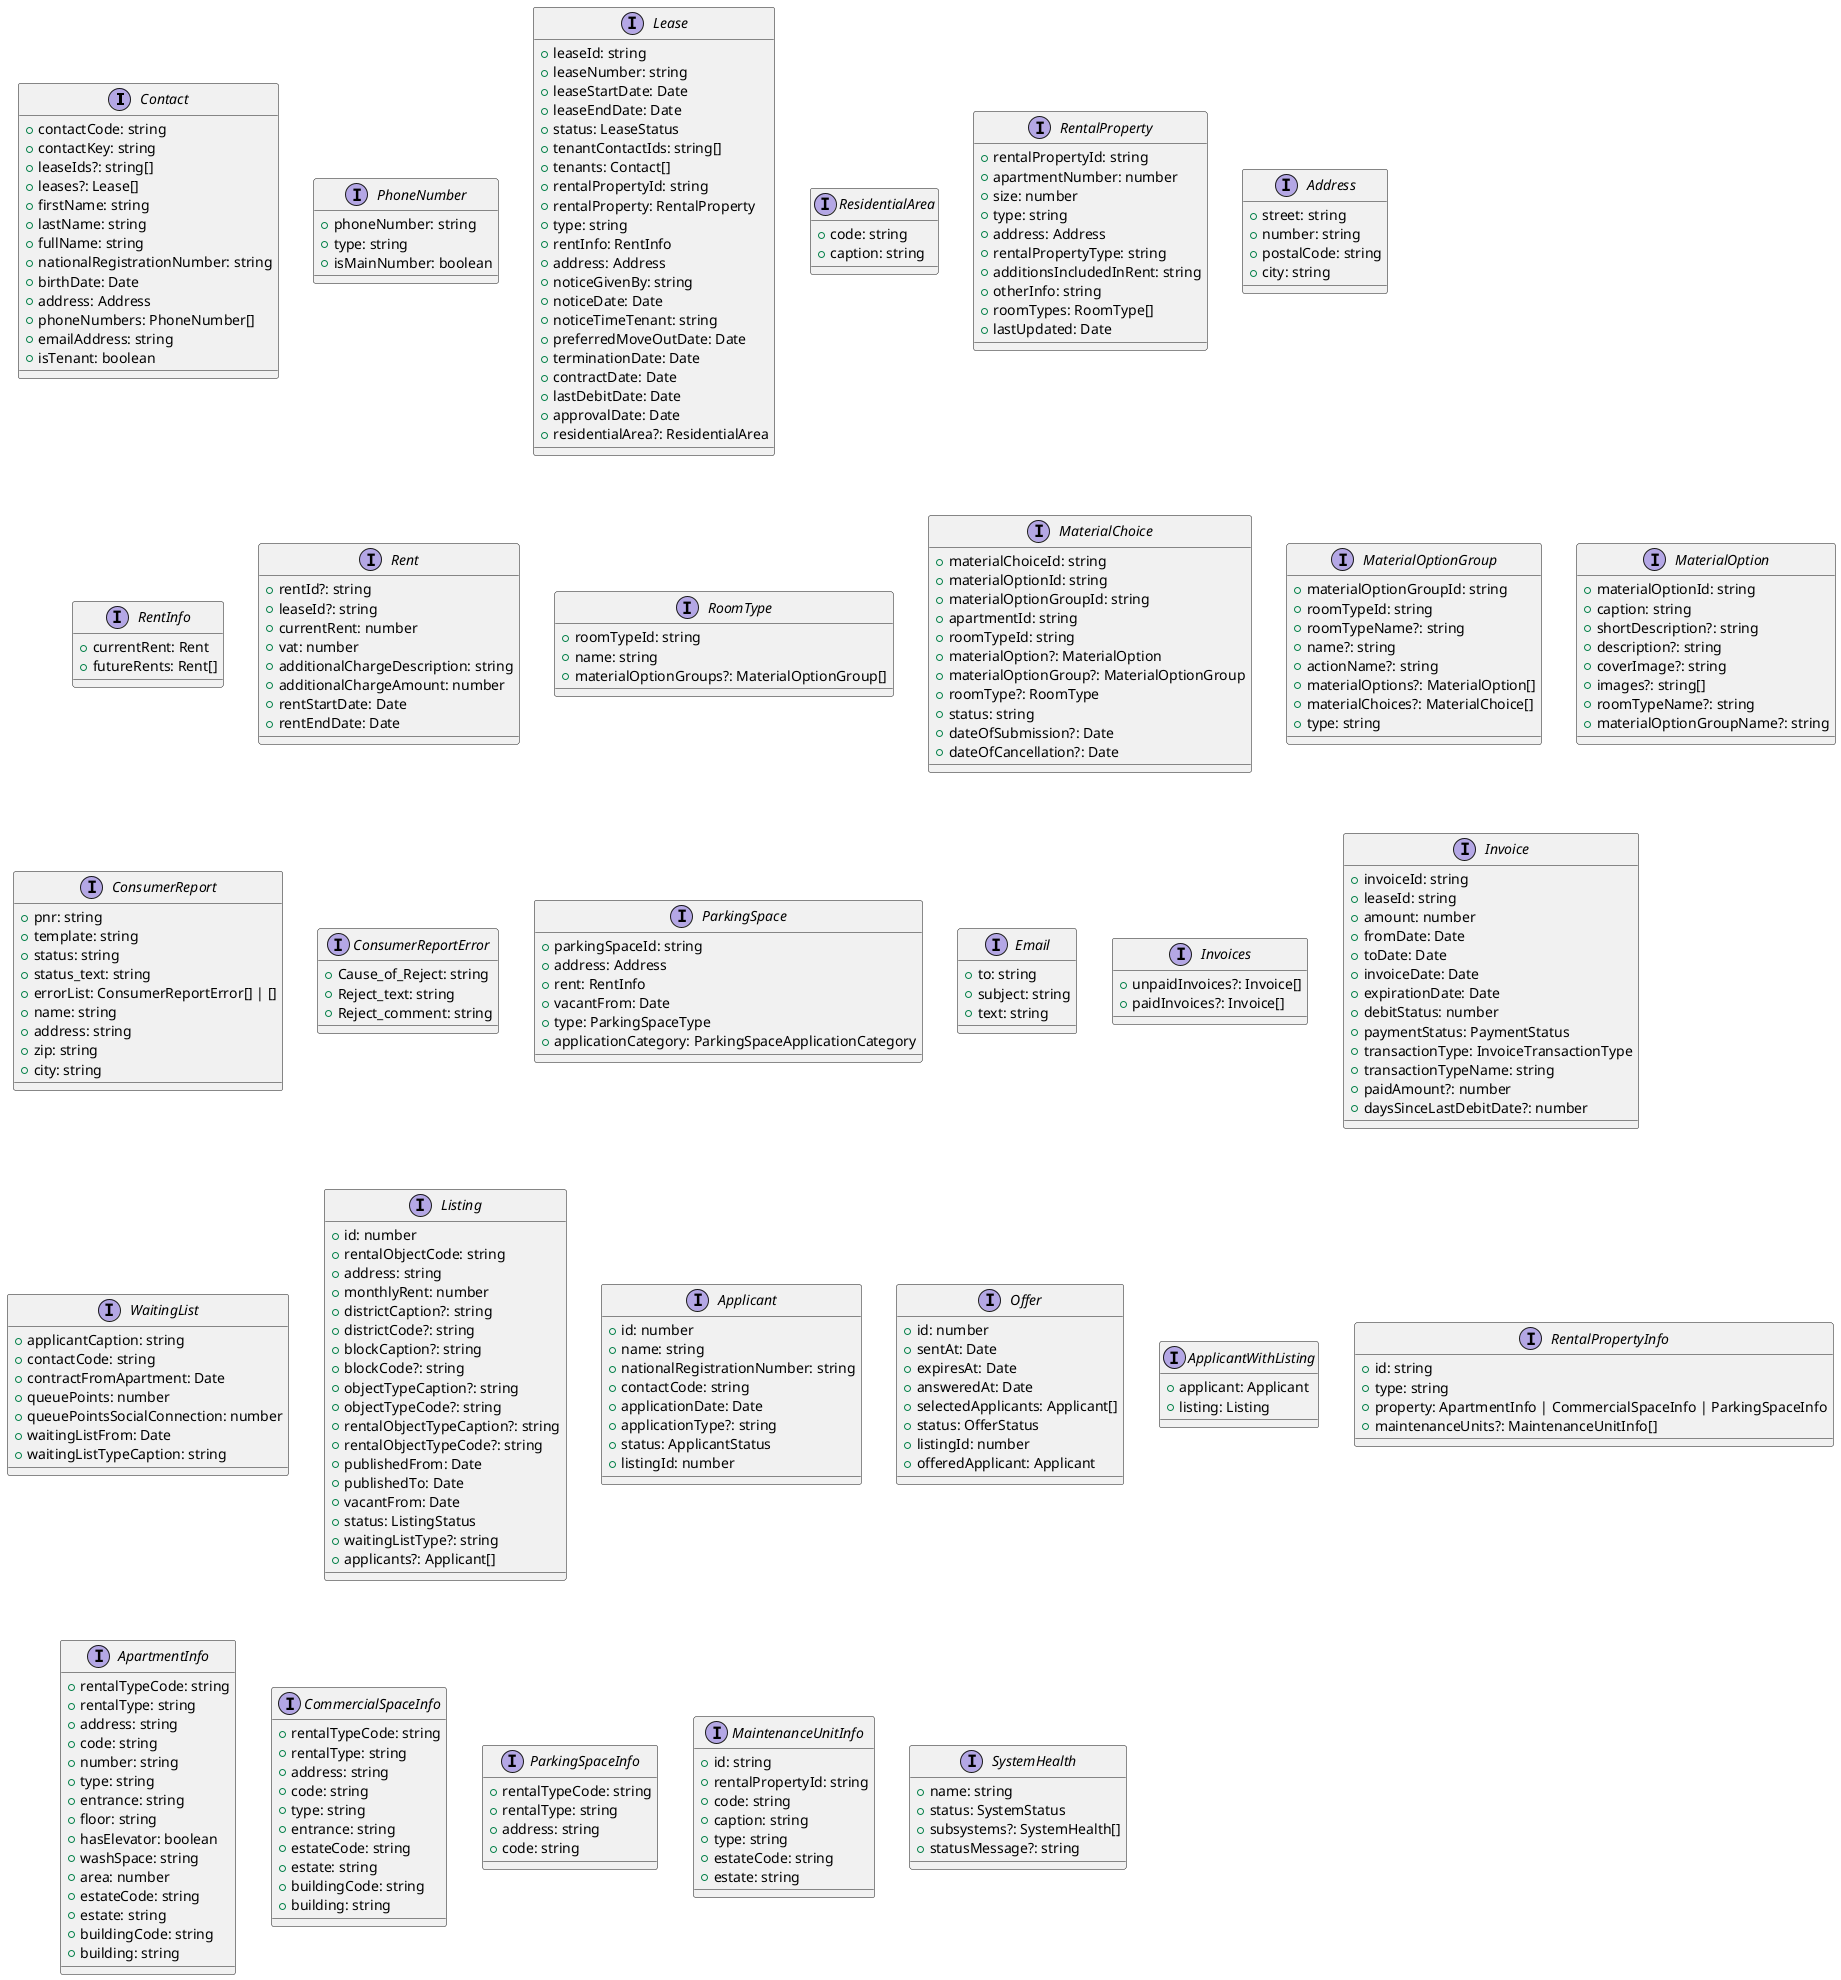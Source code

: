 @startuml
interface Contact {
    +contactCode: string
    +contactKey: string
    +leaseIds?: string[]
    +leases?: Lease[]
    +firstName: string
    +lastName: string
    +fullName: string
    +nationalRegistrationNumber: string
    +birthDate: Date
    +address: Address
    +phoneNumbers: PhoneNumber[]
    +emailAddress: string
    +isTenant: boolean
}
interface PhoneNumber {
    +phoneNumber: string
    +type: string
    +isMainNumber: boolean
}
interface Lease {
    +leaseId: string
    +leaseNumber: string
    +leaseStartDate: Date
    +leaseEndDate: Date
    +status: LeaseStatus
    +tenantContactIds: string[]
    +tenants: Contact[]
    +rentalPropertyId: string
    +rentalProperty: RentalProperty
    +type: string
    +rentInfo: RentInfo
    +address: Address
    +noticeGivenBy: string
    +noticeDate: Date
    +noticeTimeTenant: string
    +preferredMoveOutDate: Date
    +terminationDate: Date
    +contractDate: Date
    +lastDebitDate: Date
    +approvalDate: Date
    +residentialArea?: ResidentialArea
}
interface ResidentialArea {
    +code: string
    +caption: string
}
interface RentalProperty {
    +rentalPropertyId: string
    +apartmentNumber: number
    +size: number
    +type: string
    +address: Address
    +rentalPropertyType: string
    +additionsIncludedInRent: string
    +otherInfo: string
    +roomTypes: RoomType[]
    +lastUpdated: Date
}
interface Address {
    +street: string
    +number: string
    +postalCode: string
    +city: string
}
interface RentInfo {
    +currentRent: Rent
    +futureRents: Rent[]
}
interface Rent {
    +rentId?: string
    +leaseId?: string
    +currentRent: number
    +vat: number
    +additionalChargeDescription: string
    +additionalChargeAmount: number
    +rentStartDate: Date
    +rentEndDate: Date
}
interface RoomType {
    +roomTypeId: string
    +name: string
    +materialOptionGroups?: MaterialOptionGroup[]
}
interface MaterialChoice {
    +materialChoiceId: string
    +materialOptionId: string
    +materialOptionGroupId: string
    +apartmentId: string
    +roomTypeId: string
    +materialOption?: MaterialOption
    +materialOptionGroup?: MaterialOptionGroup
    +roomType?: RoomType
    +status: string
    +dateOfSubmission?: Date
    +dateOfCancellation?: Date
}
interface MaterialOptionGroup {
    +materialOptionGroupId: string
    +roomTypeId: string
    +roomTypeName?: string
    +name?: string
    +actionName?: string
    +materialOptions?: MaterialOption[]
    +materialChoices?: MaterialChoice[]
    +type: string
}
interface MaterialOption {
    +materialOptionId: string
    +caption: string
    +shortDescription?: string
    +description?: string
    +coverImage?: string
    +images?: string[]
    +roomTypeName?: string
    +materialOptionGroupName?: string
}
interface ConsumerReport {
    +pnr: string
    +template: string
    +status: string
    +status_text: string
    +errorList: ConsumerReportError[] | []
    +name: string
    +address: string
    +zip: string
    +city: string
}
interface ConsumerReportError {
    +Cause_of_Reject: string
    +Reject_text: string
    +Reject_comment: string
}
interface ParkingSpace {
    +parkingSpaceId: string
    +address: Address
    +rent: RentInfo
    +vacantFrom: Date
    +type: ParkingSpaceType
    +applicationCategory: ParkingSpaceApplicationCategory
}
interface Email {
    +to: string
    +subject: string
    +text: string
}
interface Invoices {
    +unpaidInvoices?: Invoice[]
    +paidInvoices?: Invoice[]
}
interface Invoice {
    +invoiceId: string
    +leaseId: string
    +amount: number
    +fromDate: Date
    +toDate: Date
    +invoiceDate: Date
    +expirationDate: Date
    +debitStatus: number
    +paymentStatus: PaymentStatus
    +transactionType: InvoiceTransactionType
    +transactionTypeName: string
    +paidAmount?: number
    +daysSinceLastDebitDate?: number
}
interface WaitingList {
    +applicantCaption: string
    +contactCode: string
    +contractFromApartment: Date
    +queuePoints: number
    +queuePointsSocialConnection: number
    +waitingListFrom: Date
    +waitingListTypeCaption: string
}
interface Listing {
    +id: number
    +rentalObjectCode: string
    +address: string
    +monthlyRent: number
    +districtCaption?: string
    +districtCode?: string
    +blockCaption?: string
    +blockCode?: string
    +objectTypeCaption?: string
    +objectTypeCode?: string
    +rentalObjectTypeCaption?: string
    +rentalObjectTypeCode?: string
    +publishedFrom: Date
    +publishedTo: Date
    +vacantFrom: Date
    +status: ListingStatus
    +waitingListType?: string
    +applicants?: Applicant[]
}
interface Applicant {
    +id: number
    +name: string
    +nationalRegistrationNumber: string
    +contactCode: string
    +applicationDate: Date
    +applicationType?: string
    +status: ApplicantStatus
    +listingId: number
}
interface Offer {
    +id: number
    +sentAt: Date
    +expiresAt: Date
    +answeredAt: Date
    +selectedApplicants: Applicant[]
    +status: OfferStatus
    +listingId: number
    +offeredApplicant: Applicant
}
interface ApplicantWithListing {
    +applicant: Applicant
    +listing: Listing
}
interface RentalPropertyInfo {
    +id: string
    +type: string
    +property: ApartmentInfo | CommercialSpaceInfo | ParkingSpaceInfo
    +maintenanceUnits?: MaintenanceUnitInfo[]
}
interface ApartmentInfo {
    +rentalTypeCode: string
    +rentalType: string
    +address: string
    +code: string
    +number: string
    +type: string
    +entrance: string
    +floor: string
    +hasElevator: boolean
    +washSpace: string
    +area: number
    +estateCode: string
    +estate: string
    +buildingCode: string
    +building: string
}
interface CommercialSpaceInfo {
    +rentalTypeCode: string
    +rentalType: string
    +address: string
    +code: string
    +type: string
    +entrance: string
    +estateCode: string
    +estate: string
    +buildingCode: string
    +building: string
}
interface ParkingSpaceInfo {
    +rentalTypeCode: string
    +rentalType: string
    +address: string
    +code: string
}
interface MaintenanceUnitInfo {
    +id: string
    +rentalPropertyId: string
    +code: string
    +caption: string
    +type: string
    +estateCode: string
    +estate: string
}
interface SystemHealth {
    +name: string
    +status: SystemStatus
    +subsystems?: SystemHealth[]
    +statusMessage?: string
}
@enduml